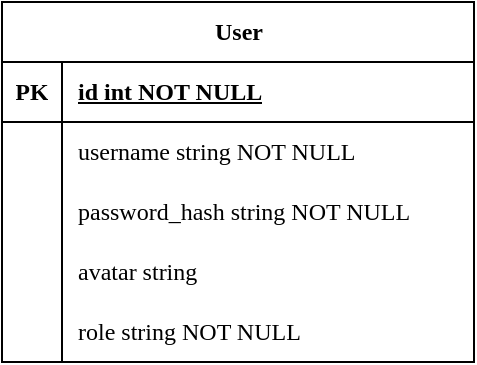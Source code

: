 <mxfile version="24.3.1" type="github">
  <diagram id="R2lEEEUBdFMjLlhIrx00" name="Page-1">
    <mxGraphModel dx="960" dy="515" grid="0" gridSize="10" guides="1" tooltips="1" connect="1" arrows="1" fold="1" page="1" pageScale="1" pageWidth="850" pageHeight="1100" math="0" shadow="0" extFonts="Permanent Marker^https://fonts.googleapis.com/css?family=Permanent+Marker">
      <root>
        <mxCell id="0" />
        <mxCell id="1" parent="0" />
        <mxCell id="pv7s_VZfFEPmUH7wGFJE-1" value="User" style="shape=table;startSize=30;container=1;collapsible=1;childLayout=tableLayout;fixedRows=1;rowLines=0;fontStyle=1;align=center;resizeLast=1;html=1;fontFamily=Lucida Console;" vertex="1" parent="1">
          <mxGeometry x="39" y="85" width="236.0" height="180" as="geometry" />
        </mxCell>
        <mxCell id="pv7s_VZfFEPmUH7wGFJE-2" value="" style="shape=tableRow;horizontal=0;startSize=0;swimlaneHead=0;swimlaneBody=0;fillColor=none;collapsible=0;dropTarget=0;points=[[0,0.5],[1,0.5]];portConstraint=eastwest;top=0;left=0;right=0;bottom=1;fontFamily=Lucida Console;" vertex="1" parent="pv7s_VZfFEPmUH7wGFJE-1">
          <mxGeometry y="30" width="236.0" height="30" as="geometry" />
        </mxCell>
        <mxCell id="pv7s_VZfFEPmUH7wGFJE-3" value="PK" style="shape=partialRectangle;connectable=0;fillColor=none;top=0;left=0;bottom=0;right=0;fontStyle=1;overflow=hidden;whiteSpace=wrap;html=1;fontFamily=Lucida Console;" vertex="1" parent="pv7s_VZfFEPmUH7wGFJE-2">
          <mxGeometry width="30" height="30" as="geometry">
            <mxRectangle width="30" height="30" as="alternateBounds" />
          </mxGeometry>
        </mxCell>
        <mxCell id="pv7s_VZfFEPmUH7wGFJE-4" value="&lt;font&gt;id int NOT NULL&lt;/font&gt;" style="shape=partialRectangle;connectable=0;fillColor=none;top=0;left=0;bottom=0;right=0;align=left;spacingLeft=6;fontStyle=5;overflow=hidden;whiteSpace=wrap;html=1;fontFamily=Lucida Console;" vertex="1" parent="pv7s_VZfFEPmUH7wGFJE-2">
          <mxGeometry x="30" width="206.0" height="30" as="geometry">
            <mxRectangle width="206.0" height="30" as="alternateBounds" />
          </mxGeometry>
        </mxCell>
        <mxCell id="pv7s_VZfFEPmUH7wGFJE-5" value="" style="shape=tableRow;horizontal=0;startSize=0;swimlaneHead=0;swimlaneBody=0;fillColor=none;collapsible=0;dropTarget=0;points=[[0,0.5],[1,0.5]];portConstraint=eastwest;top=0;left=0;right=0;bottom=0;fontFamily=Lucida Console;" vertex="1" parent="pv7s_VZfFEPmUH7wGFJE-1">
          <mxGeometry y="60" width="236.0" height="30" as="geometry" />
        </mxCell>
        <mxCell id="pv7s_VZfFEPmUH7wGFJE-6" value="" style="shape=partialRectangle;connectable=0;fillColor=none;top=0;left=0;bottom=0;right=0;editable=1;overflow=hidden;whiteSpace=wrap;html=1;fontFamily=Lucida Console;" vertex="1" parent="pv7s_VZfFEPmUH7wGFJE-5">
          <mxGeometry width="30" height="30" as="geometry">
            <mxRectangle width="30" height="30" as="alternateBounds" />
          </mxGeometry>
        </mxCell>
        <mxCell id="pv7s_VZfFEPmUH7wGFJE-7" value="username string NOT NULL" style="shape=partialRectangle;connectable=0;fillColor=none;top=0;left=0;bottom=0;right=0;align=left;spacingLeft=6;overflow=hidden;whiteSpace=wrap;html=1;fontFamily=Lucida Console;" vertex="1" parent="pv7s_VZfFEPmUH7wGFJE-5">
          <mxGeometry x="30" width="206.0" height="30" as="geometry">
            <mxRectangle width="206.0" height="30" as="alternateBounds" />
          </mxGeometry>
        </mxCell>
        <mxCell id="pv7s_VZfFEPmUH7wGFJE-8" value="" style="shape=tableRow;horizontal=0;startSize=0;swimlaneHead=0;swimlaneBody=0;fillColor=none;collapsible=0;dropTarget=0;points=[[0,0.5],[1,0.5]];portConstraint=eastwest;top=0;left=0;right=0;bottom=0;fontFamily=Lucida Console;" vertex="1" parent="pv7s_VZfFEPmUH7wGFJE-1">
          <mxGeometry y="90" width="236.0" height="30" as="geometry" />
        </mxCell>
        <mxCell id="pv7s_VZfFEPmUH7wGFJE-9" value="" style="shape=partialRectangle;connectable=0;fillColor=none;top=0;left=0;bottom=0;right=0;editable=1;overflow=hidden;whiteSpace=wrap;html=1;fontFamily=Lucida Console;" vertex="1" parent="pv7s_VZfFEPmUH7wGFJE-8">
          <mxGeometry width="30" height="30" as="geometry">
            <mxRectangle width="30" height="30" as="alternateBounds" />
          </mxGeometry>
        </mxCell>
        <mxCell id="pv7s_VZfFEPmUH7wGFJE-10" value="password_hash string NOT NULL" style="shape=partialRectangle;connectable=0;fillColor=none;top=0;left=0;bottom=0;right=0;align=left;spacingLeft=6;overflow=hidden;whiteSpace=wrap;html=1;fontFamily=Lucida Console;" vertex="1" parent="pv7s_VZfFEPmUH7wGFJE-8">
          <mxGeometry x="30" width="206.0" height="30" as="geometry">
            <mxRectangle width="206.0" height="30" as="alternateBounds" />
          </mxGeometry>
        </mxCell>
        <mxCell id="pv7s_VZfFEPmUH7wGFJE-11" value="" style="shape=tableRow;horizontal=0;startSize=0;swimlaneHead=0;swimlaneBody=0;fillColor=none;collapsible=0;dropTarget=0;points=[[0,0.5],[1,0.5]];portConstraint=eastwest;top=0;left=0;right=0;bottom=0;fontFamily=Lucida Console;" vertex="1" parent="pv7s_VZfFEPmUH7wGFJE-1">
          <mxGeometry y="120" width="236.0" height="30" as="geometry" />
        </mxCell>
        <mxCell id="pv7s_VZfFEPmUH7wGFJE-12" value="" style="shape=partialRectangle;connectable=0;fillColor=none;top=0;left=0;bottom=0;right=0;editable=1;overflow=hidden;whiteSpace=wrap;html=1;fontFamily=Lucida Console;" vertex="1" parent="pv7s_VZfFEPmUH7wGFJE-11">
          <mxGeometry width="30" height="30" as="geometry">
            <mxRectangle width="30" height="30" as="alternateBounds" />
          </mxGeometry>
        </mxCell>
        <mxCell id="pv7s_VZfFEPmUH7wGFJE-13" value="avatar string" style="shape=partialRectangle;connectable=0;fillColor=none;top=0;left=0;bottom=0;right=0;align=left;spacingLeft=6;overflow=hidden;whiteSpace=wrap;html=1;fontFamily=Lucida Console;" vertex="1" parent="pv7s_VZfFEPmUH7wGFJE-11">
          <mxGeometry x="30" width="206.0" height="30" as="geometry">
            <mxRectangle width="206.0" height="30" as="alternateBounds" />
          </mxGeometry>
        </mxCell>
        <mxCell id="pv7s_VZfFEPmUH7wGFJE-14" value="" style="shape=tableRow;horizontal=0;startSize=0;swimlaneHead=0;swimlaneBody=0;fillColor=none;collapsible=0;dropTarget=0;points=[[0,0.5],[1,0.5]];portConstraint=eastwest;top=0;left=0;right=0;bottom=0;fontFamily=Lucida Console;" vertex="1" parent="pv7s_VZfFEPmUH7wGFJE-1">
          <mxGeometry y="150" width="236.0" height="30" as="geometry" />
        </mxCell>
        <mxCell id="pv7s_VZfFEPmUH7wGFJE-15" value="" style="shape=partialRectangle;connectable=0;fillColor=none;top=0;left=0;bottom=0;right=0;editable=1;overflow=hidden;whiteSpace=wrap;html=1;fontFamily=Lucida Console;" vertex="1" parent="pv7s_VZfFEPmUH7wGFJE-14">
          <mxGeometry width="30" height="30" as="geometry">
            <mxRectangle width="30" height="30" as="alternateBounds" />
          </mxGeometry>
        </mxCell>
        <mxCell id="pv7s_VZfFEPmUH7wGFJE-16" value="role string NOT NULL" style="shape=partialRectangle;connectable=0;fillColor=none;top=0;left=0;bottom=0;right=0;align=left;spacingLeft=6;overflow=hidden;whiteSpace=wrap;html=1;fontFamily=Lucida Console;" vertex="1" parent="pv7s_VZfFEPmUH7wGFJE-14">
          <mxGeometry x="30" width="206.0" height="30" as="geometry">
            <mxRectangle width="206.0" height="30" as="alternateBounds" />
          </mxGeometry>
        </mxCell>
      </root>
    </mxGraphModel>
  </diagram>
</mxfile>
